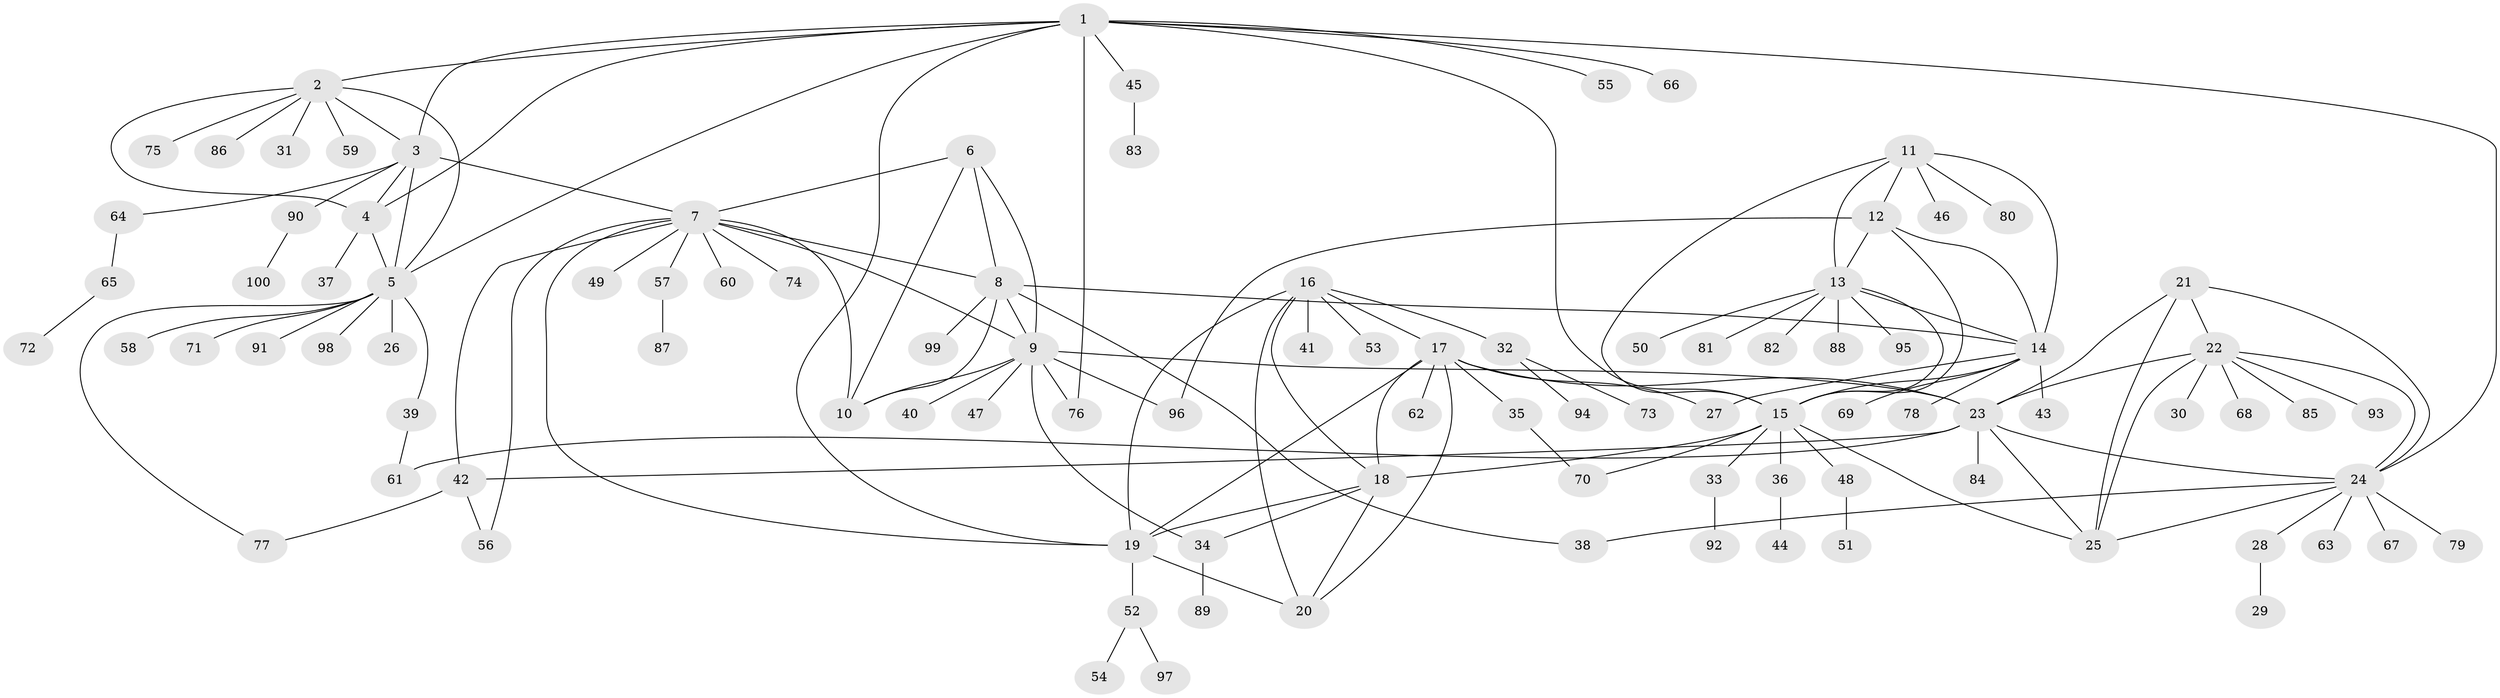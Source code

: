 // Generated by graph-tools (version 1.1) at 2025/50/03/09/25 03:50:41]
// undirected, 100 vertices, 145 edges
graph export_dot {
graph [start="1"]
  node [color=gray90,style=filled];
  1;
  2;
  3;
  4;
  5;
  6;
  7;
  8;
  9;
  10;
  11;
  12;
  13;
  14;
  15;
  16;
  17;
  18;
  19;
  20;
  21;
  22;
  23;
  24;
  25;
  26;
  27;
  28;
  29;
  30;
  31;
  32;
  33;
  34;
  35;
  36;
  37;
  38;
  39;
  40;
  41;
  42;
  43;
  44;
  45;
  46;
  47;
  48;
  49;
  50;
  51;
  52;
  53;
  54;
  55;
  56;
  57;
  58;
  59;
  60;
  61;
  62;
  63;
  64;
  65;
  66;
  67;
  68;
  69;
  70;
  71;
  72;
  73;
  74;
  75;
  76;
  77;
  78;
  79;
  80;
  81;
  82;
  83;
  84;
  85;
  86;
  87;
  88;
  89;
  90;
  91;
  92;
  93;
  94;
  95;
  96;
  97;
  98;
  99;
  100;
  1 -- 2;
  1 -- 3;
  1 -- 4;
  1 -- 5;
  1 -- 15;
  1 -- 19;
  1 -- 24;
  1 -- 45;
  1 -- 55;
  1 -- 66;
  1 -- 76;
  2 -- 3;
  2 -- 4;
  2 -- 5;
  2 -- 31;
  2 -- 59;
  2 -- 75;
  2 -- 86;
  3 -- 4;
  3 -- 5;
  3 -- 7;
  3 -- 64;
  3 -- 90;
  4 -- 5;
  4 -- 37;
  5 -- 26;
  5 -- 39;
  5 -- 58;
  5 -- 71;
  5 -- 77;
  5 -- 91;
  5 -- 98;
  6 -- 7;
  6 -- 8;
  6 -- 9;
  6 -- 10;
  7 -- 8;
  7 -- 9;
  7 -- 10;
  7 -- 19;
  7 -- 42;
  7 -- 49;
  7 -- 56;
  7 -- 57;
  7 -- 60;
  7 -- 74;
  8 -- 9;
  8 -- 10;
  8 -- 14;
  8 -- 38;
  8 -- 99;
  9 -- 10;
  9 -- 23;
  9 -- 34;
  9 -- 40;
  9 -- 47;
  9 -- 76;
  9 -- 96;
  11 -- 12;
  11 -- 13;
  11 -- 14;
  11 -- 15;
  11 -- 46;
  11 -- 80;
  12 -- 13;
  12 -- 14;
  12 -- 15;
  12 -- 96;
  13 -- 14;
  13 -- 15;
  13 -- 50;
  13 -- 81;
  13 -- 82;
  13 -- 88;
  13 -- 95;
  14 -- 15;
  14 -- 27;
  14 -- 43;
  14 -- 69;
  14 -- 78;
  15 -- 18;
  15 -- 25;
  15 -- 33;
  15 -- 36;
  15 -- 48;
  15 -- 70;
  16 -- 17;
  16 -- 18;
  16 -- 19;
  16 -- 20;
  16 -- 32;
  16 -- 41;
  16 -- 53;
  17 -- 18;
  17 -- 19;
  17 -- 20;
  17 -- 23;
  17 -- 27;
  17 -- 35;
  17 -- 62;
  18 -- 19;
  18 -- 20;
  18 -- 34;
  19 -- 20;
  19 -- 52;
  21 -- 22;
  21 -- 23;
  21 -- 24;
  21 -- 25;
  22 -- 23;
  22 -- 24;
  22 -- 25;
  22 -- 30;
  22 -- 68;
  22 -- 85;
  22 -- 93;
  23 -- 24;
  23 -- 25;
  23 -- 42;
  23 -- 61;
  23 -- 84;
  24 -- 25;
  24 -- 28;
  24 -- 38;
  24 -- 63;
  24 -- 67;
  24 -- 79;
  28 -- 29;
  32 -- 73;
  32 -- 94;
  33 -- 92;
  34 -- 89;
  35 -- 70;
  36 -- 44;
  39 -- 61;
  42 -- 56;
  42 -- 77;
  45 -- 83;
  48 -- 51;
  52 -- 54;
  52 -- 97;
  57 -- 87;
  64 -- 65;
  65 -- 72;
  90 -- 100;
}
